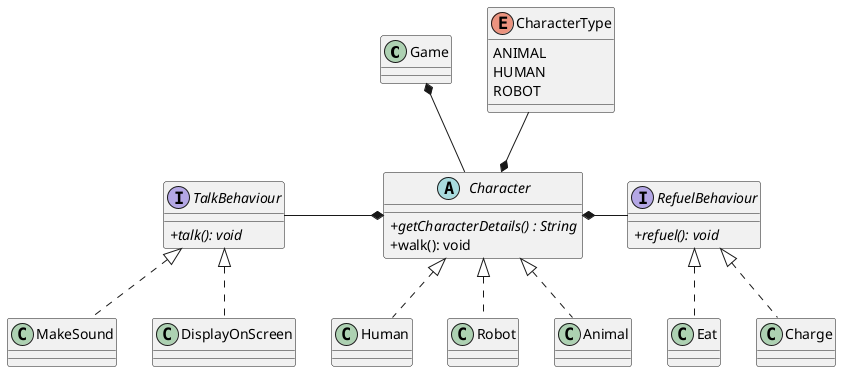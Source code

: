 @startuml
skinParam classAttributeIconSize 0

class Game{
}

Game *-- Character

abstract class Character{
    {abstract} +getCharacterDetails() : String
    +walk(): void
}

enum CharacterType{
ANIMAL
HUMAN
ROBOT
}

CharacterType --* Character

interface TalkBehaviour{
{abstract} +talk(): void
}

TalkBehaviour -* Character

class MakeSound implements TalkBehaviour
class DisplayOnScreen implements TalkBehaviour

interface RefuelBehaviour{
    {abstract} + refuel(): void
}

class Eat implements RefuelBehaviour
class Charge implements RefuelBehaviour

Character *-  RefuelBehaviour

class Human{
}

class Robot{
}

class Animal{
}


Character <|.. Human
Character <|.. Robot
Character <|.. Animal


@enduml